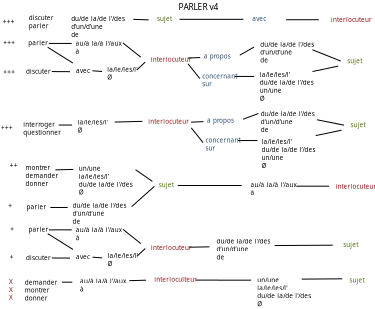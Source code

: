 <?xml version="1.0" encoding="UTF-8"?>
<dia:diagram xmlns:dia="http://www.lysator.liu.se/~alla/dia/">
  <dia:layer name="Arrière-plan" visible="true" active="true">
    <dia:object type="Standard - Text" version="1" id="O0">
      <dia:attribute name="obj_pos">
        <dia:point val="9.456,22.912"/>
      </dia:attribute>
      <dia:attribute name="obj_bb">
        <dia:rectangle val="9.456,22.272;14.431,24.644"/>
      </dia:attribute>
      <dia:attribute name="text">
        <dia:composite type="text">
          <dia:attribute name="string">
            <dia:string>#du/de la/de l'/des
d’un/d’une
de#</dia:string>
          </dia:attribute>
          <dia:attribute name="font">
            <dia:font family="sans" style="0" name="Helvetica"/>
          </dia:attribute>
          <dia:attribute name="height">
            <dia:real val="0.8"/>
          </dia:attribute>
          <dia:attribute name="pos">
            <dia:point val="9.456,22.912"/>
          </dia:attribute>
          <dia:attribute name="color">
            <dia:color val="#000000"/>
          </dia:attribute>
          <dia:attribute name="alignment">
            <dia:enum val="0"/>
          </dia:attribute>
        </dia:composite>
      </dia:attribute>
      <dia:attribute name="valign">
        <dia:enum val="3"/>
      </dia:attribute>
    </dia:object>
    <dia:object type="Standard - Text" version="1" id="O1">
      <dia:attribute name="obj_pos">
        <dia:point val="18.156,20.825"/>
      </dia:attribute>
      <dia:attribute name="obj_bb">
        <dia:rectangle val="18.156,20.185;19.531,20.958"/>
      </dia:attribute>
      <dia:attribute name="text">
        <dia:composite type="text">
          <dia:attribute name="string">
            <dia:string>#sujet#</dia:string>
          </dia:attribute>
          <dia:attribute name="font">
            <dia:font family="sans" style="0" name="Helvetica"/>
          </dia:attribute>
          <dia:attribute name="height">
            <dia:real val="0.8"/>
          </dia:attribute>
          <dia:attribute name="pos">
            <dia:point val="18.156,20.825"/>
          </dia:attribute>
          <dia:attribute name="color">
            <dia:color val="#4a6b0c"/>
          </dia:attribute>
          <dia:attribute name="alignment">
            <dia:enum val="0"/>
          </dia:attribute>
        </dia:composite>
      </dia:attribute>
      <dia:attribute name="valign">
        <dia:enum val="3"/>
      </dia:attribute>
    </dia:object>
    <dia:object type="Standard - Text" version="1" id="O2">
      <dia:attribute name="obj_pos">
        <dia:point val="27.406,20.825"/>
      </dia:attribute>
      <dia:attribute name="obj_bb">
        <dia:rectangle val="27.406,20.185;31.678,21.758"/>
      </dia:attribute>
      <dia:attribute name="text">
        <dia:composite type="text">
          <dia:attribute name="string">
            <dia:string>#au/à la/à l'/aux
à#</dia:string>
          </dia:attribute>
          <dia:attribute name="font">
            <dia:font family="sans" style="0" name="Helvetica"/>
          </dia:attribute>
          <dia:attribute name="height">
            <dia:real val="0.8"/>
          </dia:attribute>
          <dia:attribute name="pos">
            <dia:point val="27.406,20.825"/>
          </dia:attribute>
          <dia:attribute name="color">
            <dia:color val="#000000"/>
          </dia:attribute>
          <dia:attribute name="alignment">
            <dia:enum val="0"/>
          </dia:attribute>
        </dia:composite>
      </dia:attribute>
      <dia:attribute name="valign">
        <dia:enum val="3"/>
      </dia:attribute>
    </dia:object>
    <dia:object type="Standard - Text" version="1" id="O3">
      <dia:attribute name="obj_pos">
        <dia:point val="36.006,20.975"/>
      </dia:attribute>
      <dia:attribute name="obj_bb">
        <dia:rectangle val="36.006,20.335;39.581,21.108"/>
      </dia:attribute>
      <dia:attribute name="text">
        <dia:composite type="text">
          <dia:attribute name="string">
            <dia:string>#interlocuteur#</dia:string>
          </dia:attribute>
          <dia:attribute name="font">
            <dia:font family="sans" style="0" name="Helvetica"/>
          </dia:attribute>
          <dia:attribute name="height">
            <dia:real val="0.8"/>
          </dia:attribute>
          <dia:attribute name="pos">
            <dia:point val="36.006,20.975"/>
          </dia:attribute>
          <dia:attribute name="color">
            <dia:color val="#8a1212"/>
          </dia:attribute>
          <dia:attribute name="alignment">
            <dia:enum val="0"/>
          </dia:attribute>
        </dia:composite>
      </dia:attribute>
      <dia:attribute name="valign">
        <dia:enum val="3"/>
      </dia:attribute>
    </dia:object>
    <dia:object type="Standard - Text" version="1" id="O4">
      <dia:attribute name="obj_pos">
        <dia:point val="4.7,19.104"/>
      </dia:attribute>
      <dia:attribute name="obj_bb">
        <dia:rectangle val="4.7,18.464;7.545,20.836"/>
      </dia:attribute>
      <dia:attribute name="text">
        <dia:composite type="text">
          <dia:attribute name="string">
            <dia:string>#montrer
demander
donner#</dia:string>
          </dia:attribute>
          <dia:attribute name="font">
            <dia:font family="sans" style="0" name="Helvetica"/>
          </dia:attribute>
          <dia:attribute name="height">
            <dia:real val="0.8"/>
          </dia:attribute>
          <dia:attribute name="pos">
            <dia:point val="4.7,19.104"/>
          </dia:attribute>
          <dia:attribute name="color">
            <dia:color val="#000000"/>
          </dia:attribute>
          <dia:attribute name="alignment">
            <dia:enum val="0"/>
          </dia:attribute>
        </dia:composite>
      </dia:attribute>
      <dia:attribute name="valign">
        <dia:enum val="3"/>
      </dia:attribute>
    </dia:object>
    <dia:object type="Standard - Text" version="1" id="O5">
      <dia:attribute name="obj_pos">
        <dia:point val="10.074,19.172"/>
      </dia:attribute>
      <dia:attribute name="obj_bb">
        <dia:rectangle val="10.074,18.532;15.049,21.704"/>
      </dia:attribute>
      <dia:attribute name="text">
        <dia:composite type="text">
          <dia:attribute name="string">
            <dia:string>#un/une
la/le/les/l'
du/de la/de l'/des
Ø#</dia:string>
          </dia:attribute>
          <dia:attribute name="font">
            <dia:font family="sans" style="0" name="Helvetica"/>
          </dia:attribute>
          <dia:attribute name="height">
            <dia:real val="0.8"/>
          </dia:attribute>
          <dia:attribute name="pos">
            <dia:point val="10.074,19.172"/>
          </dia:attribute>
          <dia:attribute name="color">
            <dia:color val="#000000"/>
          </dia:attribute>
          <dia:attribute name="alignment">
            <dia:enum val="0"/>
          </dia:attribute>
        </dia:composite>
      </dia:attribute>
      <dia:attribute name="valign">
        <dia:enum val="3"/>
      </dia:attribute>
    </dia:object>
    <dia:object type="Standard - Line" version="0" id="O6">
      <dia:attribute name="obj_pos">
        <dia:point val="15.808,19.064"/>
      </dia:attribute>
      <dia:attribute name="obj_bb">
        <dia:rectangle val="15.739,18.994;17.578,20.308"/>
      </dia:attribute>
      <dia:attribute name="conn_endpoints">
        <dia:point val="15.808,19.064"/>
        <dia:point val="17.508,20.239"/>
      </dia:attribute>
      <dia:attribute name="numcp">
        <dia:int val="1"/>
      </dia:attribute>
    </dia:object>
    <dia:object type="Standard - Text" version="1" id="O7">
      <dia:attribute name="obj_pos">
        <dia:point val="4.464,14.728"/>
      </dia:attribute>
      <dia:attribute name="obj_bb">
        <dia:rectangle val="4.464,14.088;7.791,15.66"/>
      </dia:attribute>
      <dia:attribute name="text">
        <dia:composite type="text">
          <dia:attribute name="string">
            <dia:string>#interroger
questionner#</dia:string>
          </dia:attribute>
          <dia:attribute name="font">
            <dia:font family="sans" style="0" name="Helvetica"/>
          </dia:attribute>
          <dia:attribute name="height">
            <dia:real val="0.8"/>
          </dia:attribute>
          <dia:attribute name="pos">
            <dia:point val="4.464,14.728"/>
          </dia:attribute>
          <dia:attribute name="color">
            <dia:color val="#000000"/>
          </dia:attribute>
          <dia:attribute name="alignment">
            <dia:enum val="0"/>
          </dia:attribute>
        </dia:composite>
      </dia:attribute>
      <dia:attribute name="valign">
        <dia:enum val="3"/>
      </dia:attribute>
    </dia:object>
    <dia:object type="Standard - Text" version="1" id="O8">
      <dia:attribute name="obj_pos">
        <dia:point val="9.954,14.502"/>
      </dia:attribute>
      <dia:attribute name="obj_bb">
        <dia:rectangle val="9.954,13.862;12.709,15.434"/>
      </dia:attribute>
      <dia:attribute name="text">
        <dia:composite type="text">
          <dia:attribute name="string">
            <dia:string>#la/le/les/l'
Ø#</dia:string>
          </dia:attribute>
          <dia:attribute name="font">
            <dia:font family="sans" style="0" name="Helvetica"/>
          </dia:attribute>
          <dia:attribute name="height">
            <dia:real val="0.8"/>
          </dia:attribute>
          <dia:attribute name="pos">
            <dia:point val="9.954,14.502"/>
          </dia:attribute>
          <dia:attribute name="color">
            <dia:color val="#000000"/>
          </dia:attribute>
          <dia:attribute name="alignment">
            <dia:enum val="0"/>
          </dia:attribute>
        </dia:composite>
      </dia:attribute>
      <dia:attribute name="valign">
        <dia:enum val="3"/>
      </dia:attribute>
    </dia:object>
    <dia:object type="Standard - Text" version="1" id="O9">
      <dia:attribute name="obj_pos">
        <dia:point val="10.201,30.545"/>
      </dia:attribute>
      <dia:attribute name="obj_bb">
        <dia:rectangle val="10.201,29.905;14.474,31.478"/>
      </dia:attribute>
      <dia:attribute name="text">
        <dia:composite type="text">
          <dia:attribute name="string">
            <dia:string>#au/à la/à l'/aux
à#</dia:string>
          </dia:attribute>
          <dia:attribute name="font">
            <dia:font family="sans" style="0" name="Helvetica"/>
          </dia:attribute>
          <dia:attribute name="height">
            <dia:real val="0.8"/>
          </dia:attribute>
          <dia:attribute name="pos">
            <dia:point val="10.201,30.545"/>
          </dia:attribute>
          <dia:attribute name="color">
            <dia:color val="#000000"/>
          </dia:attribute>
          <dia:attribute name="alignment">
            <dia:enum val="0"/>
          </dia:attribute>
        </dia:composite>
      </dia:attribute>
      <dia:attribute name="valign">
        <dia:enum val="3"/>
      </dia:attribute>
    </dia:object>
    <dia:object type="Standard - Text" version="1" id="O10">
      <dia:attribute name="obj_pos">
        <dia:point val="4.626,30.665"/>
      </dia:attribute>
      <dia:attribute name="obj_bb">
        <dia:rectangle val="4.626,30.025;7.471,32.398"/>
      </dia:attribute>
      <dia:attribute name="text">
        <dia:composite type="text">
          <dia:attribute name="string">
            <dia:string>#demander
montrer
donner#</dia:string>
          </dia:attribute>
          <dia:attribute name="font">
            <dia:font family="sans" style="0" name="Helvetica"/>
          </dia:attribute>
          <dia:attribute name="height">
            <dia:real val="0.8"/>
          </dia:attribute>
          <dia:attribute name="pos">
            <dia:point val="4.626,30.665"/>
          </dia:attribute>
          <dia:attribute name="color">
            <dia:color val="#000000"/>
          </dia:attribute>
          <dia:attribute name="alignment">
            <dia:enum val="0"/>
          </dia:attribute>
        </dia:composite>
      </dia:attribute>
      <dia:attribute name="valign">
        <dia:enum val="3"/>
      </dia:attribute>
    </dia:object>
    <dia:object type="Standard - Text" version="1" id="O11">
      <dia:attribute name="obj_pos">
        <dia:point val="28.527,16.479"/>
      </dia:attribute>
      <dia:attribute name="obj_bb">
        <dia:rectangle val="28.527,15.839;33.502,19.012"/>
      </dia:attribute>
      <dia:attribute name="text">
        <dia:composite type="text">
          <dia:attribute name="string">
            <dia:string>#la/le/les/l'
du/de la/de l’/des
un/une
Ø#</dia:string>
          </dia:attribute>
          <dia:attribute name="font">
            <dia:font family="sans" style="0" name="Helvetica"/>
          </dia:attribute>
          <dia:attribute name="height">
            <dia:real val="0.8"/>
          </dia:attribute>
          <dia:attribute name="pos">
            <dia:point val="28.527,16.479"/>
          </dia:attribute>
          <dia:attribute name="color">
            <dia:color val="#000000"/>
          </dia:attribute>
          <dia:attribute name="alignment">
            <dia:enum val="0"/>
          </dia:attribute>
        </dia:composite>
      </dia:attribute>
      <dia:attribute name="valign">
        <dia:enum val="3"/>
      </dia:attribute>
    </dia:object>
    <dia:object type="Standard - Text" version="1" id="O12">
      <dia:attribute name="obj_pos">
        <dia:point val="22.866,16.317"/>
      </dia:attribute>
      <dia:attribute name="obj_bb">
        <dia:rectangle val="22.866,15.678;25.994,17.25"/>
      </dia:attribute>
      <dia:attribute name="text">
        <dia:composite type="text">
          <dia:attribute name="string">
            <dia:string>#concernant
sur#</dia:string>
          </dia:attribute>
          <dia:attribute name="font">
            <dia:font family="sans" style="0" name="Helvetica"/>
          </dia:attribute>
          <dia:attribute name="height">
            <dia:real val="0.8"/>
          </dia:attribute>
          <dia:attribute name="pos">
            <dia:point val="22.866,16.317"/>
          </dia:attribute>
          <dia:attribute name="color">
            <dia:color val="#26496f"/>
          </dia:attribute>
          <dia:attribute name="alignment">
            <dia:enum val="0"/>
          </dia:attribute>
        </dia:composite>
      </dia:attribute>
      <dia:attribute name="valign">
        <dia:enum val="3"/>
      </dia:attribute>
      <dia:attribute name="fill_color">
        <dia:color val="#ffffff"/>
      </dia:attribute>
      <dia:attribute name="show_background">
        <dia:boolean val="true"/>
      </dia:attribute>
    </dia:object>
    <dia:object type="Standard - Text" version="1" id="O13">
      <dia:attribute name="obj_pos">
        <dia:point val="23.016,14.318"/>
      </dia:attribute>
      <dia:attribute name="obj_bb">
        <dia:rectangle val="23.016,13.678;25.471,14.45"/>
      </dia:attribute>
      <dia:attribute name="text">
        <dia:composite type="text">
          <dia:attribute name="string">
            <dia:string>#à propos#</dia:string>
          </dia:attribute>
          <dia:attribute name="font">
            <dia:font family="sans" style="0" name="Helvetica"/>
          </dia:attribute>
          <dia:attribute name="height">
            <dia:real val="0.8"/>
          </dia:attribute>
          <dia:attribute name="pos">
            <dia:point val="23.016,14.318"/>
          </dia:attribute>
          <dia:attribute name="color">
            <dia:color val="#26496f"/>
          </dia:attribute>
          <dia:attribute name="alignment">
            <dia:enum val="0"/>
          </dia:attribute>
        </dia:composite>
      </dia:attribute>
      <dia:attribute name="valign">
        <dia:enum val="3"/>
      </dia:attribute>
      <dia:attribute name="fill_color">
        <dia:color val="#ffffff"/>
      </dia:attribute>
      <dia:attribute name="show_background">
        <dia:boolean val="true"/>
      </dia:attribute>
    </dia:object>
    <dia:object type="Standard - Text" version="1" id="O14">
      <dia:attribute name="obj_pos">
        <dia:point val="28.441,13.661"/>
      </dia:attribute>
      <dia:attribute name="obj_bb">
        <dia:rectangle val="28.441,13.021;33.416,15.394"/>
      </dia:attribute>
      <dia:attribute name="text">
        <dia:composite type="text">
          <dia:attribute name="string">
            <dia:string>#du/de la/de l'/des
d’un/d’une
de#</dia:string>
          </dia:attribute>
          <dia:attribute name="font">
            <dia:font family="sans" style="0" name="Helvetica"/>
          </dia:attribute>
          <dia:attribute name="height">
            <dia:real val="0.8"/>
          </dia:attribute>
          <dia:attribute name="pos">
            <dia:point val="28.441,13.661"/>
          </dia:attribute>
          <dia:attribute name="color">
            <dia:color val="#000000"/>
          </dia:attribute>
          <dia:attribute name="alignment">
            <dia:enum val="0"/>
          </dia:attribute>
        </dia:composite>
      </dia:attribute>
      <dia:attribute name="valign">
        <dia:enum val="3"/>
      </dia:attribute>
    </dia:object>
    <dia:object type="Standard - Text" version="1" id="O15">
      <dia:attribute name="obj_pos">
        <dia:point val="28.101,30.445"/>
      </dia:attribute>
      <dia:attribute name="obj_bb">
        <dia:rectangle val="28.101,29.805;33.076,32.978"/>
      </dia:attribute>
      <dia:attribute name="text">
        <dia:composite type="text">
          <dia:attribute name="string">
            <dia:string>#un/une
la/le/les/l'
du/de la/de l'/des
Ø#</dia:string>
          </dia:attribute>
          <dia:attribute name="font">
            <dia:font family="sans" style="0" name="Helvetica"/>
          </dia:attribute>
          <dia:attribute name="height">
            <dia:real val="0.8"/>
          </dia:attribute>
          <dia:attribute name="pos">
            <dia:point val="28.101,30.445"/>
          </dia:attribute>
          <dia:attribute name="color">
            <dia:color val="#000000"/>
          </dia:attribute>
          <dia:attribute name="alignment">
            <dia:enum val="0"/>
          </dia:attribute>
        </dia:composite>
      </dia:attribute>
      <dia:attribute name="valign">
        <dia:enum val="3"/>
      </dia:attribute>
    </dia:object>
    <dia:object type="Standard - Text" version="1" id="O16">
      <dia:attribute name="obj_pos">
        <dia:point val="17.087,14.426"/>
      </dia:attribute>
      <dia:attribute name="obj_bb">
        <dia:rectangle val="17.087,13.786;20.662,14.558"/>
      </dia:attribute>
      <dia:attribute name="text">
        <dia:composite type="text">
          <dia:attribute name="string">
            <dia:string>#interlocuteur#</dia:string>
          </dia:attribute>
          <dia:attribute name="font">
            <dia:font family="sans" style="0" name="Helvetica"/>
          </dia:attribute>
          <dia:attribute name="height">
            <dia:real val="0.8"/>
          </dia:attribute>
          <dia:attribute name="pos">
            <dia:point val="17.087,14.426"/>
          </dia:attribute>
          <dia:attribute name="color">
            <dia:color val="#8a1212"/>
          </dia:attribute>
          <dia:attribute name="alignment">
            <dia:enum val="0"/>
          </dia:attribute>
        </dia:composite>
      </dia:attribute>
      <dia:attribute name="valign">
        <dia:enum val="3"/>
      </dia:attribute>
    </dia:object>
    <dia:object type="Standard - Text" version="1" id="O17">
      <dia:attribute name="obj_pos">
        <dia:point val="17.702,30.385"/>
      </dia:attribute>
      <dia:attribute name="obj_bb">
        <dia:rectangle val="17.702,29.745;21.425,30.518"/>
      </dia:attribute>
      <dia:attribute name="text">
        <dia:composite type="text">
          <dia:attribute name="string">
            <dia:string>#interloculteur#</dia:string>
          </dia:attribute>
          <dia:attribute name="font">
            <dia:font family="sans" style="0" name="Helvetica"/>
          </dia:attribute>
          <dia:attribute name="height">
            <dia:real val="0.8"/>
          </dia:attribute>
          <dia:attribute name="pos">
            <dia:point val="17.702,30.385"/>
          </dia:attribute>
          <dia:attribute name="color">
            <dia:color val="#8a1212"/>
          </dia:attribute>
          <dia:attribute name="alignment">
            <dia:enum val="0"/>
          </dia:attribute>
        </dia:composite>
      </dia:attribute>
      <dia:attribute name="valign">
        <dia:enum val="3"/>
      </dia:attribute>
    </dia:object>
    <dia:object type="Standard - Line" version="0" id="O18">
      <dia:attribute name="obj_pos">
        <dia:point val="13.704,14.252"/>
      </dia:attribute>
      <dia:attribute name="obj_bb">
        <dia:rectangle val="13.652,14.128;16.556,14.303"/>
      </dia:attribute>
      <dia:attribute name="conn_endpoints">
        <dia:point val="13.704,14.252"/>
        <dia:point val="16.505,14.179"/>
      </dia:attribute>
      <dia:attribute name="numcp">
        <dia:int val="1"/>
      </dia:attribute>
    </dia:object>
    <dia:object type="Standard - Line" version="0" id="O19">
      <dia:attribute name="obj_pos">
        <dia:point val="8.054,14.552"/>
      </dia:attribute>
      <dia:attribute name="obj_bb">
        <dia:rectangle val="8.004,14.502;9.454,14.602"/>
      </dia:attribute>
      <dia:attribute name="conn_endpoints">
        <dia:point val="8.054,14.552"/>
        <dia:point val="9.404,14.552"/>
      </dia:attribute>
      <dia:attribute name="numcp">
        <dia:int val="1"/>
      </dia:attribute>
    </dia:object>
    <dia:object type="Standard - Line" version="0" id="O20">
      <dia:attribute name="obj_pos">
        <dia:point val="8.376,30.415"/>
      </dia:attribute>
      <dia:attribute name="obj_bb">
        <dia:rectangle val="8.326,30.365;9.476,30.465"/>
      </dia:attribute>
      <dia:attribute name="conn_endpoints">
        <dia:point val="8.376,30.415"/>
        <dia:point val="9.426,30.415"/>
      </dia:attribute>
      <dia:attribute name="numcp">
        <dia:int val="1"/>
      </dia:attribute>
    </dia:object>
    <dia:object type="Standard - Line" version="0" id="O21">
      <dia:attribute name="obj_pos">
        <dia:point val="15.176,30.265"/>
      </dia:attribute>
      <dia:attribute name="obj_bb">
        <dia:rectangle val="15.125,30.164;16.928,30.317"/>
      </dia:attribute>
      <dia:attribute name="conn_endpoints">
        <dia:point val="15.176,30.265"/>
        <dia:point val="16.876,30.215"/>
      </dia:attribute>
      <dia:attribute name="numcp">
        <dia:int val="1"/>
      </dia:attribute>
    </dia:object>
    <dia:object type="Standard - Line" version="0" id="O22">
      <dia:attribute name="obj_pos">
        <dia:point val="21.418,14.259"/>
      </dia:attribute>
      <dia:attribute name="obj_bb">
        <dia:rectangle val="21.366,14.158;22.72,14.312"/>
      </dia:attribute>
      <dia:attribute name="conn_endpoints">
        <dia:point val="21.418,14.259"/>
        <dia:point val="22.668,14.21"/>
      </dia:attribute>
      <dia:attribute name="numcp">
        <dia:int val="1"/>
      </dia:attribute>
    </dia:object>
    <dia:object type="Standard - Line" version="0" id="O23">
      <dia:attribute name="obj_pos">
        <dia:point val="21.434,14.836"/>
      </dia:attribute>
      <dia:attribute name="obj_bb">
        <dia:rectangle val="21.364,14.765;22.704,16.406"/>
      </dia:attribute>
      <dia:attribute name="conn_endpoints">
        <dia:point val="21.434,14.836"/>
        <dia:point val="22.634,16.336"/>
      </dia:attribute>
      <dia:attribute name="numcp">
        <dia:int val="1"/>
      </dia:attribute>
    </dia:object>
    <dia:object type="Standard - Line" version="0" id="O24">
      <dia:attribute name="obj_pos">
        <dia:point val="21.895,30.206"/>
      </dia:attribute>
      <dia:attribute name="obj_bb">
        <dia:rectangle val="21.845,30.156;27.526,30.265"/>
      </dia:attribute>
      <dia:attribute name="conn_endpoints">
        <dia:point val="21.895,30.206"/>
        <dia:point val="27.476,30.215"/>
      </dia:attribute>
      <dia:attribute name="numcp">
        <dia:int val="1"/>
      </dia:attribute>
    </dia:object>
    <dia:object type="Standard - Line" version="0" id="O25">
      <dia:attribute name="obj_pos">
        <dia:point val="26.666,13.967"/>
      </dia:attribute>
      <dia:attribute name="obj_bb">
        <dia:rectangle val="26.602,13.324;28.278,14.032"/>
      </dia:attribute>
      <dia:attribute name="conn_endpoints">
        <dia:point val="26.666,13.967"/>
        <dia:point val="28.213,13.389"/>
      </dia:attribute>
      <dia:attribute name="numcp">
        <dia:int val="1"/>
      </dia:attribute>
    </dia:object>
    <dia:object type="Standard - Line" version="0" id="O26">
      <dia:attribute name="obj_pos">
        <dia:point val="26.166,16.117"/>
      </dia:attribute>
      <dia:attribute name="obj_bb">
        <dia:rectangle val="26.116,16.067;28.166,16.168"/>
      </dia:attribute>
      <dia:attribute name="conn_endpoints">
        <dia:point val="26.166,16.117"/>
        <dia:point val="28.116,16.117"/>
      </dia:attribute>
      <dia:attribute name="numcp">
        <dia:int val="1"/>
      </dia:attribute>
    </dia:object>
    <dia:object type="Standard - Line" version="0" id="O27">
      <dia:attribute name="obj_pos">
        <dia:point val="7.206,22.875"/>
      </dia:attribute>
      <dia:attribute name="obj_bb">
        <dia:rectangle val="7.156,22.825;9.006,22.925"/>
      </dia:attribute>
      <dia:attribute name="conn_endpoints">
        <dia:point val="7.206,22.875"/>
        <dia:point val="8.956,22.875"/>
      </dia:attribute>
      <dia:attribute name="numcp">
        <dia:int val="1"/>
      </dia:attribute>
    </dia:object>
    <dia:object type="Standard - Line" version="0" id="O28">
      <dia:attribute name="obj_pos">
        <dia:point val="7.724,19.08"/>
      </dia:attribute>
      <dia:attribute name="obj_bb">
        <dia:rectangle val="7.673,18.979;9.575,19.131"/>
      </dia:attribute>
      <dia:attribute name="conn_endpoints">
        <dia:point val="7.724,19.08"/>
        <dia:point val="9.524,19.03"/>
      </dia:attribute>
      <dia:attribute name="numcp">
        <dia:int val="1"/>
      </dia:attribute>
    </dia:object>
    <dia:object type="Standard - Line" version="0" id="O29">
      <dia:attribute name="obj_pos">
        <dia:point val="15.418,22.789"/>
      </dia:attribute>
      <dia:attribute name="obj_bb">
        <dia:rectangle val="15.348,20.668;17.789,22.86"/>
      </dia:attribute>
      <dia:attribute name="conn_endpoints">
        <dia:point val="15.418,22.789"/>
        <dia:point val="17.718,20.739"/>
      </dia:attribute>
      <dia:attribute name="numcp">
        <dia:int val="1"/>
      </dia:attribute>
    </dia:object>
    <dia:object type="Standard - Line" version="0" id="O30">
      <dia:attribute name="obj_pos">
        <dia:point val="20.082,20.657"/>
      </dia:attribute>
      <dia:attribute name="obj_bb">
        <dia:rectangle val="20.032,20.607;26.582,20.707"/>
      </dia:attribute>
      <dia:attribute name="conn_endpoints">
        <dia:point val="20.082,20.657"/>
        <dia:point val="26.532,20.657"/>
      </dia:attribute>
      <dia:attribute name="numcp">
        <dia:int val="1"/>
      </dia:attribute>
    </dia:object>
    <dia:object type="Standard - Line" version="0" id="O31">
      <dia:attribute name="obj_pos">
        <dia:point val="32.056,20.725"/>
      </dia:attribute>
      <dia:attribute name="obj_bb">
        <dia:rectangle val="32.006,20.675;35.406,20.775"/>
      </dia:attribute>
      <dia:attribute name="conn_endpoints">
        <dia:point val="32.056,20.725"/>
        <dia:point val="35.356,20.725"/>
      </dia:attribute>
      <dia:attribute name="numcp">
        <dia:int val="1"/>
      </dia:attribute>
    </dia:object>
    <dia:object type="Standard - Text" version="1" id="O32">
      <dia:attribute name="obj_pos">
        <dia:point val="37.401,30.449"/>
      </dia:attribute>
      <dia:attribute name="obj_bb">
        <dia:rectangle val="37.401,29.809;38.776,30.581"/>
      </dia:attribute>
      <dia:attribute name="text">
        <dia:composite type="text">
          <dia:attribute name="string">
            <dia:string>#sujet#</dia:string>
          </dia:attribute>
          <dia:attribute name="font">
            <dia:font family="sans" style="0" name="Helvetica"/>
          </dia:attribute>
          <dia:attribute name="height">
            <dia:real val="0.8"/>
          </dia:attribute>
          <dia:attribute name="pos">
            <dia:point val="37.401,30.449"/>
          </dia:attribute>
          <dia:attribute name="color">
            <dia:color val="#4a6b0c"/>
          </dia:attribute>
          <dia:attribute name="alignment">
            <dia:enum val="0"/>
          </dia:attribute>
        </dia:composite>
      </dia:attribute>
      <dia:attribute name="valign">
        <dia:enum val="3"/>
      </dia:attribute>
    </dia:object>
    <dia:object type="Standard - Line" version="0" id="O33">
      <dia:attribute name="obj_pos">
        <dia:point val="34.116,14.018"/>
      </dia:attribute>
      <dia:attribute name="obj_bb">
        <dia:rectangle val="34.057,13.959;36.915,14.626"/>
      </dia:attribute>
      <dia:attribute name="conn_endpoints">
        <dia:point val="34.116,14.018"/>
        <dia:point val="36.856,14.567"/>
      </dia:attribute>
      <dia:attribute name="numcp">
        <dia:int val="1"/>
      </dia:attribute>
    </dia:object>
    <dia:object type="Standard - Line" version="0" id="O34">
      <dia:attribute name="obj_pos">
        <dia:point val="33.998,15.618"/>
      </dia:attribute>
      <dia:attribute name="obj_bb">
        <dia:rectangle val="33.938,15.012;36.663,15.677"/>
      </dia:attribute>
      <dia:attribute name="conn_endpoints">
        <dia:point val="33.998,15.618"/>
        <dia:point val="36.604,15.072"/>
      </dia:attribute>
      <dia:attribute name="numcp">
        <dia:int val="1"/>
      </dia:attribute>
    </dia:object>
    <dia:object type="Standard - Line" version="0" id="O35">
      <dia:attribute name="obj_pos">
        <dia:point val="32.586,30.106"/>
      </dia:attribute>
      <dia:attribute name="obj_bb">
        <dia:rectangle val="32.535,30.027;36.733,30.157"/>
      </dia:attribute>
      <dia:attribute name="conn_endpoints">
        <dia:point val="32.586,30.106"/>
        <dia:point val="36.682,30.078"/>
      </dia:attribute>
      <dia:attribute name="numcp">
        <dia:int val="1"/>
      </dia:attribute>
    </dia:object>
    <dia:object type="Standard - Text" version="1" id="O36">
      <dia:attribute name="obj_pos">
        <dia:point val="9.758,6.558"/>
      </dia:attribute>
      <dia:attribute name="obj_bb">
        <dia:rectangle val="9.758,5.918;14.03,7.49"/>
      </dia:attribute>
      <dia:attribute name="text">
        <dia:composite type="text">
          <dia:attribute name="string">
            <dia:string>#au/à la/à l'/aux
à#</dia:string>
          </dia:attribute>
          <dia:attribute name="font">
            <dia:font family="sans" style="0" name="Helvetica"/>
          </dia:attribute>
          <dia:attribute name="height">
            <dia:real val="0.8"/>
          </dia:attribute>
          <dia:attribute name="pos">
            <dia:point val="9.758,6.558"/>
          </dia:attribute>
          <dia:attribute name="color">
            <dia:color val="#000000"/>
          </dia:attribute>
          <dia:attribute name="alignment">
            <dia:enum val="0"/>
          </dia:attribute>
        </dia:composite>
      </dia:attribute>
      <dia:attribute name="valign">
        <dia:enum val="3"/>
      </dia:attribute>
    </dia:object>
    <dia:object type="Standard - Line" version="0" id="O37">
      <dia:attribute name="obj_pos">
        <dia:point val="7.055,6.318"/>
      </dia:attribute>
      <dia:attribute name="obj_bb">
        <dia:rectangle val="7.005,6.264;9.415,6.368"/>
      </dia:attribute>
      <dia:attribute name="conn_endpoints">
        <dia:point val="7.055,6.318"/>
        <dia:point val="9.365,6.314"/>
      </dia:attribute>
      <dia:attribute name="numcp">
        <dia:int val="1"/>
      </dia:attribute>
    </dia:object>
    <dia:object type="Standard - Text" version="1" id="O38">
      <dia:attribute name="obj_pos">
        <dia:point val="4.985,6.51"/>
      </dia:attribute>
      <dia:attribute name="obj_bb">
        <dia:rectangle val="4.985,5.87;6.62,6.642"/>
      </dia:attribute>
      <dia:attribute name="text">
        <dia:composite type="text">
          <dia:attribute name="string">
            <dia:string>#parler#</dia:string>
          </dia:attribute>
          <dia:attribute name="font">
            <dia:font family="sans" style="0" name="Helvetica"/>
          </dia:attribute>
          <dia:attribute name="height">
            <dia:real val="0.8"/>
          </dia:attribute>
          <dia:attribute name="pos">
            <dia:point val="4.985,6.51"/>
          </dia:attribute>
          <dia:attribute name="color">
            <dia:color val="#000000"/>
          </dia:attribute>
          <dia:attribute name="alignment">
            <dia:enum val="0"/>
          </dia:attribute>
        </dia:composite>
      </dia:attribute>
      <dia:attribute name="valign">
        <dia:enum val="3"/>
      </dia:attribute>
    </dia:object>
    <dia:object type="Standard - Text" version="1" id="O39">
      <dia:attribute name="obj_pos">
        <dia:point val="4.749,9.379"/>
      </dia:attribute>
      <dia:attribute name="obj_bb">
        <dia:rectangle val="4.749,8.739;6.971,9.511"/>
      </dia:attribute>
      <dia:attribute name="text">
        <dia:composite type="text">
          <dia:attribute name="string">
            <dia:string>#discuter#</dia:string>
          </dia:attribute>
          <dia:attribute name="font">
            <dia:font family="sans" style="0" name="Helvetica"/>
          </dia:attribute>
          <dia:attribute name="height">
            <dia:real val="0.8"/>
          </dia:attribute>
          <dia:attribute name="pos">
            <dia:point val="4.749,9.379"/>
          </dia:attribute>
          <dia:attribute name="color">
            <dia:color val="#000000"/>
          </dia:attribute>
          <dia:attribute name="alignment">
            <dia:enum val="0"/>
          </dia:attribute>
        </dia:composite>
      </dia:attribute>
      <dia:attribute name="valign">
        <dia:enum val="3"/>
      </dia:attribute>
    </dia:object>
    <dia:object type="Standard - Text" version="1" id="O40">
      <dia:attribute name="obj_pos">
        <dia:point val="9.791,9.295"/>
      </dia:attribute>
      <dia:attribute name="obj_bb">
        <dia:rectangle val="9.791,8.655;11.079,9.427"/>
      </dia:attribute>
      <dia:attribute name="text">
        <dia:composite type="text">
          <dia:attribute name="string">
            <dia:string>#avec#</dia:string>
          </dia:attribute>
          <dia:attribute name="font">
            <dia:font family="sans" style="0" name="Helvetica"/>
          </dia:attribute>
          <dia:attribute name="height">
            <dia:real val="0.8"/>
          </dia:attribute>
          <dia:attribute name="pos">
            <dia:point val="9.791,9.295"/>
          </dia:attribute>
          <dia:attribute name="color">
            <dia:color val="#000000"/>
          </dia:attribute>
          <dia:attribute name="alignment">
            <dia:enum val="0"/>
          </dia:attribute>
        </dia:composite>
      </dia:attribute>
      <dia:attribute name="valign">
        <dia:enum val="3"/>
      </dia:attribute>
    </dia:object>
    <dia:object type="Standard - Line" version="0" id="O41">
      <dia:attribute name="obj_pos">
        <dia:point val="7.357,9.155"/>
      </dia:attribute>
      <dia:attribute name="obj_bb">
        <dia:rectangle val="7.307,9.105;9.239,9.216"/>
      </dia:attribute>
      <dia:attribute name="conn_endpoints">
        <dia:point val="7.357,9.155"/>
        <dia:point val="9.189,9.166"/>
      </dia:attribute>
      <dia:attribute name="numcp">
        <dia:int val="1"/>
      </dia:attribute>
    </dia:object>
    <dia:object type="Standard - Text" version="1" id="O42">
      <dia:attribute name="obj_pos">
        <dia:point val="20.142,2.936"/>
      </dia:attribute>
      <dia:attribute name="obj_bb">
        <dia:rectangle val="20.142,2.063;24.24,3.163"/>
      </dia:attribute>
      <dia:attribute name="text">
        <dia:composite type="text">
          <dia:attribute name="string">
            <dia:string>#PARLER v4#</dia:string>
          </dia:attribute>
          <dia:attribute name="font">
            <dia:font family="sans" style="0" name="Helvetica"/>
          </dia:attribute>
          <dia:attribute name="height">
            <dia:real val="1.058"/>
          </dia:attribute>
          <dia:attribute name="pos">
            <dia:point val="20.142,2.936"/>
          </dia:attribute>
          <dia:attribute name="color">
            <dia:color val="#000000"/>
          </dia:attribute>
          <dia:attribute name="alignment">
            <dia:enum val="0"/>
          </dia:attribute>
        </dia:composite>
      </dia:attribute>
      <dia:attribute name="valign">
        <dia:enum val="3"/>
      </dia:attribute>
    </dia:object>
    <dia:object type="Standard - Text" version="1" id="O43">
      <dia:attribute name="obj_pos">
        <dia:point val="37.508,14.78"/>
      </dia:attribute>
      <dia:attribute name="obj_bb">
        <dia:rectangle val="37.508,14.14;38.883,14.912"/>
      </dia:attribute>
      <dia:attribute name="text">
        <dia:composite type="text">
          <dia:attribute name="string">
            <dia:string>#sujet#</dia:string>
          </dia:attribute>
          <dia:attribute name="font">
            <dia:font family="sans" style="0" name="Helvetica"/>
          </dia:attribute>
          <dia:attribute name="height">
            <dia:real val="0.8"/>
          </dia:attribute>
          <dia:attribute name="pos">
            <dia:point val="37.508,14.78"/>
          </dia:attribute>
          <dia:attribute name="color">
            <dia:color val="#4a6b0c"/>
          </dia:attribute>
          <dia:attribute name="alignment">
            <dia:enum val="0"/>
          </dia:attribute>
        </dia:composite>
      </dia:attribute>
      <dia:attribute name="valign">
        <dia:enum val="3"/>
      </dia:attribute>
    </dia:object>
    <dia:object type="Standard - Text" version="1" id="O44">
      <dia:attribute name="obj_pos">
        <dia:point val="4.796,23.05"/>
      </dia:attribute>
      <dia:attribute name="obj_bb">
        <dia:rectangle val="4.796,22.41;6.431,23.183"/>
      </dia:attribute>
      <dia:attribute name="text">
        <dia:composite type="text">
          <dia:attribute name="string">
            <dia:string>#parler#</dia:string>
          </dia:attribute>
          <dia:attribute name="font">
            <dia:font family="sans" style="0" name="Helvetica"/>
          </dia:attribute>
          <dia:attribute name="height">
            <dia:real val="0.8"/>
          </dia:attribute>
          <dia:attribute name="pos">
            <dia:point val="4.796,23.05"/>
          </dia:attribute>
          <dia:attribute name="color">
            <dia:color val="#000000"/>
          </dia:attribute>
          <dia:attribute name="alignment">
            <dia:enum val="0"/>
          </dia:attribute>
        </dia:composite>
      </dia:attribute>
      <dia:attribute name="valign">
        <dia:enum val="3"/>
      </dia:attribute>
    </dia:object>
    <dia:object type="Standard - Text" version="1" id="O45">
      <dia:attribute name="obj_pos">
        <dia:point val="5.035,3.981"/>
      </dia:attribute>
      <dia:attribute name="obj_bb">
        <dia:rectangle val="5.035,3.341;7.257,4.913"/>
      </dia:attribute>
      <dia:attribute name="text">
        <dia:composite type="text">
          <dia:attribute name="string">
            <dia:string>#discuter
parler#</dia:string>
          </dia:attribute>
          <dia:attribute name="font">
            <dia:font family="sans" style="0" name="Helvetica"/>
          </dia:attribute>
          <dia:attribute name="height">
            <dia:real val="0.8"/>
          </dia:attribute>
          <dia:attribute name="pos">
            <dia:point val="5.035,3.981"/>
          </dia:attribute>
          <dia:attribute name="color">
            <dia:color val="#000000"/>
          </dia:attribute>
          <dia:attribute name="alignment">
            <dia:enum val="0"/>
          </dia:attribute>
        </dia:composite>
      </dia:attribute>
      <dia:attribute name="valign">
        <dia:enum val="3"/>
      </dia:attribute>
    </dia:object>
    <dia:object type="Standard - Text" version="1" id="O46">
      <dia:attribute name="obj_pos">
        <dia:point val="9.307,4.055"/>
      </dia:attribute>
      <dia:attribute name="obj_bb">
        <dia:rectangle val="9.307,3.395;14.302,5.826"/>
      </dia:attribute>
      <dia:attribute name="text">
        <dia:composite type="text">
          <dia:attribute name="string">
            <dia:string>#du/de la/de l'/des
d’un/d’une
de#</dia:string>
          </dia:attribute>
          <dia:attribute name="font">
            <dia:font family="sans" style="0" name="Helvetica"/>
          </dia:attribute>
          <dia:attribute name="height">
            <dia:real val="0.8"/>
          </dia:attribute>
          <dia:attribute name="pos">
            <dia:point val="9.307,4.055"/>
          </dia:attribute>
          <dia:attribute name="color">
            <dia:color val="#000000"/>
          </dia:attribute>
          <dia:attribute name="alignment">
            <dia:enum val="0"/>
          </dia:attribute>
        </dia:composite>
      </dia:attribute>
      <dia:attribute name="valign">
        <dia:enum val="3"/>
      </dia:attribute>
    </dia:object>
    <dia:object type="Standard - Text" version="1" id="O47">
      <dia:attribute name="obj_pos">
        <dia:point val="17.969,4.055"/>
      </dia:attribute>
      <dia:attribute name="obj_bb">
        <dia:rectangle val="17.969,3.415;19.344,4.187"/>
      </dia:attribute>
      <dia:attribute name="text">
        <dia:composite type="text">
          <dia:attribute name="string">
            <dia:string>#sujet#</dia:string>
          </dia:attribute>
          <dia:attribute name="font">
            <dia:font family="sans" style="0" name="Helvetica"/>
          </dia:attribute>
          <dia:attribute name="height">
            <dia:real val="0.8"/>
          </dia:attribute>
          <dia:attribute name="pos">
            <dia:point val="17.969,4.055"/>
          </dia:attribute>
          <dia:attribute name="color">
            <dia:color val="#4a6b0c"/>
          </dia:attribute>
          <dia:attribute name="alignment">
            <dia:enum val="0"/>
          </dia:attribute>
        </dia:composite>
      </dia:attribute>
      <dia:attribute name="valign">
        <dia:enum val="3"/>
      </dia:attribute>
    </dia:object>
    <dia:object type="Standard - Text" version="1" id="O48">
      <dia:attribute name="obj_pos">
        <dia:point val="27.597,4.055"/>
      </dia:attribute>
      <dia:attribute name="obj_bb">
        <dia:rectangle val="27.597,3.415;28.884,4.187"/>
      </dia:attribute>
      <dia:attribute name="text">
        <dia:composite type="text">
          <dia:attribute name="string">
            <dia:string>#avec#</dia:string>
          </dia:attribute>
          <dia:attribute name="font">
            <dia:font family="sans" style="0" name="Helvetica"/>
          </dia:attribute>
          <dia:attribute name="height">
            <dia:real val="0.8"/>
          </dia:attribute>
          <dia:attribute name="pos">
            <dia:point val="27.597,4.055"/>
          </dia:attribute>
          <dia:attribute name="color">
            <dia:color val="#26496f"/>
          </dia:attribute>
          <dia:attribute name="alignment">
            <dia:enum val="0"/>
          </dia:attribute>
        </dia:composite>
      </dia:attribute>
      <dia:attribute name="valign">
        <dia:enum val="3"/>
      </dia:attribute>
      <dia:attribute name="fill_color">
        <dia:color val="#ffffff"/>
      </dia:attribute>
      <dia:attribute name="show_background">
        <dia:boolean val="true"/>
      </dia:attribute>
    </dia:object>
    <dia:object type="Standard - Text" version="1" id="O49">
      <dia:attribute name="obj_pos">
        <dia:point val="35.543,4.139"/>
      </dia:attribute>
      <dia:attribute name="obj_bb">
        <dia:rectangle val="35.543,3.499;39.118,4.271"/>
      </dia:attribute>
      <dia:attribute name="text">
        <dia:composite type="text">
          <dia:attribute name="string">
            <dia:string>#interlocuteur#</dia:string>
          </dia:attribute>
          <dia:attribute name="font">
            <dia:font family="sans" style="0" name="Helvetica"/>
          </dia:attribute>
          <dia:attribute name="height">
            <dia:real val="0.8"/>
          </dia:attribute>
          <dia:attribute name="pos">
            <dia:point val="35.543,4.139"/>
          </dia:attribute>
          <dia:attribute name="color">
            <dia:color val="#8a1212"/>
          </dia:attribute>
          <dia:attribute name="alignment">
            <dia:enum val="0"/>
          </dia:attribute>
        </dia:composite>
      </dia:attribute>
      <dia:attribute name="valign">
        <dia:enum val="3"/>
      </dia:attribute>
    </dia:object>
    <dia:object type="Standard - Line" version="0" id="O50">
      <dia:attribute name="obj_pos">
        <dia:point val="20.247,3.88"/>
      </dia:attribute>
      <dia:attribute name="obj_bb">
        <dia:rectangle val="20.197,3.83;26.747,3.93"/>
      </dia:attribute>
      <dia:attribute name="conn_endpoints">
        <dia:point val="20.247,3.88"/>
        <dia:point val="26.697,3.88"/>
      </dia:attribute>
      <dia:attribute name="numcp">
        <dia:int val="1"/>
      </dia:attribute>
    </dia:object>
    <dia:object type="Standard - Line" version="0" id="O51">
      <dia:attribute name="obj_pos">
        <dia:point val="31.01,3.922"/>
      </dia:attribute>
      <dia:attribute name="obj_bb">
        <dia:rectangle val="30.96,3.872;34.36,3.972"/>
      </dia:attribute>
      <dia:attribute name="conn_endpoints">
        <dia:point val="31.01,3.922"/>
        <dia:point val="34.31,3.922"/>
      </dia:attribute>
      <dia:attribute name="numcp">
        <dia:int val="1"/>
      </dia:attribute>
    </dia:object>
    <dia:object type="Standard - Line" version="0" id="O52">
      <dia:attribute name="obj_pos">
        <dia:point val="15.582,3.881"/>
      </dia:attribute>
      <dia:attribute name="obj_bb">
        <dia:rectangle val="15.53,3.83;17.187,3.989"/>
      </dia:attribute>
      <dia:attribute name="conn_endpoints">
        <dia:point val="15.582,3.881"/>
        <dia:point val="17.135,3.937"/>
      </dia:attribute>
      <dia:attribute name="numcp">
        <dia:int val="1"/>
      </dia:attribute>
    </dia:object>
    <dia:object type="Standard - Line" version="0" id="O53">
      <dia:attribute name="obj_pos">
        <dia:point val="14.528,6.264"/>
      </dia:attribute>
      <dia:attribute name="obj_bb">
        <dia:rectangle val="14.458,6.194;16.402,7.767"/>
      </dia:attribute>
      <dia:attribute name="conn_endpoints">
        <dia:point val="14.528,6.264"/>
        <dia:point val="16.332,7.697"/>
      </dia:attribute>
      <dia:attribute name="numcp">
        <dia:int val="1"/>
      </dia:attribute>
    </dia:object>
    <dia:object type="Standard - Line" version="0" id="O54">
      <dia:attribute name="obj_pos">
        <dia:point val="11.461,9.073"/>
      </dia:attribute>
      <dia:attribute name="obj_bb">
        <dia:rectangle val="11.408,9.019;12.489,9.201"/>
      </dia:attribute>
      <dia:attribute name="conn_endpoints">
        <dia:point val="11.461,9.073"/>
        <dia:point val="12.435,9.147"/>
      </dia:attribute>
      <dia:attribute name="numcp">
        <dia:int val="1"/>
      </dia:attribute>
    </dia:object>
    <dia:object type="Standard - Text" version="1" id="O55">
      <dia:attribute name="obj_pos">
        <dia:point val="23.971,26.515"/>
      </dia:attribute>
      <dia:attribute name="obj_bb">
        <dia:rectangle val="23.971,25.856;28.966,28.286"/>
      </dia:attribute>
      <dia:attribute name="text">
        <dia:composite type="text">
          <dia:attribute name="string">
            <dia:string>#du/de la/de l'/des
d’un/d’une
de#</dia:string>
          </dia:attribute>
          <dia:attribute name="font">
            <dia:font family="sans" style="0" name="Helvetica"/>
          </dia:attribute>
          <dia:attribute name="height">
            <dia:real val="0.8"/>
          </dia:attribute>
          <dia:attribute name="pos">
            <dia:point val="23.971,26.515"/>
          </dia:attribute>
          <dia:attribute name="color">
            <dia:color val="#000000"/>
          </dia:attribute>
          <dia:attribute name="alignment">
            <dia:enum val="0"/>
          </dia:attribute>
        </dia:composite>
      </dia:attribute>
      <dia:attribute name="valign">
        <dia:enum val="3"/>
      </dia:attribute>
    </dia:object>
    <dia:object type="Standard - Text" version="1" id="O56">
      <dia:attribute name="obj_pos">
        <dia:point val="17.379,27.157"/>
      </dia:attribute>
      <dia:attribute name="obj_bb">
        <dia:rectangle val="17.379,26.517;20.954,27.29"/>
      </dia:attribute>
      <dia:attribute name="text">
        <dia:composite type="text">
          <dia:attribute name="string">
            <dia:string>#interlocuteur#</dia:string>
          </dia:attribute>
          <dia:attribute name="font">
            <dia:font family="sans" style="0" name="Helvetica"/>
          </dia:attribute>
          <dia:attribute name="height">
            <dia:real val="0.8"/>
          </dia:attribute>
          <dia:attribute name="pos">
            <dia:point val="17.379,27.157"/>
          </dia:attribute>
          <dia:attribute name="color">
            <dia:color val="#8a1212"/>
          </dia:attribute>
          <dia:attribute name="alignment">
            <dia:enum val="0"/>
          </dia:attribute>
        </dia:composite>
      </dia:attribute>
      <dia:attribute name="valign">
        <dia:enum val="3"/>
      </dia:attribute>
    </dia:object>
    <dia:object type="Standard - Line" version="0" id="O57">
      <dia:attribute name="obj_pos">
        <dia:point val="21.245,26.885"/>
      </dia:attribute>
      <dia:attribute name="obj_bb">
        <dia:rectangle val="21.194,26.8;23.322,26.936"/>
      </dia:attribute>
      <dia:attribute name="conn_endpoints">
        <dia:point val="21.245,26.885"/>
        <dia:point val="23.271,26.85"/>
      </dia:attribute>
      <dia:attribute name="numcp">
        <dia:int val="1"/>
      </dia:attribute>
    </dia:object>
    <dia:object type="Standard - Line" version="0" id="O58">
      <dia:attribute name="obj_pos">
        <dia:point val="29.854,26.717"/>
      </dia:attribute>
      <dia:attribute name="obj_bb">
        <dia:rectangle val="29.804,26.632;35.767,26.767"/>
      </dia:attribute>
      <dia:attribute name="conn_endpoints">
        <dia:point val="29.854,26.717"/>
        <dia:point val="35.717,26.682"/>
      </dia:attribute>
      <dia:attribute name="numcp">
        <dia:int val="1"/>
      </dia:attribute>
    </dia:object>
    <dia:object type="Standard - Text" version="1" id="O59">
      <dia:attribute name="obj_pos">
        <dia:point val="36.788,26.859"/>
      </dia:attribute>
      <dia:attribute name="obj_bb">
        <dia:rectangle val="36.788,26.219;38.163,26.991"/>
      </dia:attribute>
      <dia:attribute name="text">
        <dia:composite type="text">
          <dia:attribute name="string">
            <dia:string>#sujet#</dia:string>
          </dia:attribute>
          <dia:attribute name="font">
            <dia:font family="sans" style="0" name="Helvetica"/>
          </dia:attribute>
          <dia:attribute name="height">
            <dia:real val="0.8"/>
          </dia:attribute>
          <dia:attribute name="pos">
            <dia:point val="36.788,26.859"/>
          </dia:attribute>
          <dia:attribute name="color">
            <dia:color val="#4a6b0c"/>
          </dia:attribute>
          <dia:attribute name="alignment">
            <dia:enum val="0"/>
          </dia:attribute>
        </dia:composite>
      </dia:attribute>
      <dia:attribute name="valign">
        <dia:enum val="3"/>
      </dia:attribute>
    </dia:object>
    <dia:object type="Standard - Text" version="1" id="O60">
      <dia:attribute name="obj_pos">
        <dia:point val="22.536,9.847"/>
      </dia:attribute>
      <dia:attribute name="obj_bb">
        <dia:rectangle val="22.536,9.207;25.664,10.78"/>
      </dia:attribute>
      <dia:attribute name="text">
        <dia:composite type="text">
          <dia:attribute name="string">
            <dia:string>#concernant
sur#</dia:string>
          </dia:attribute>
          <dia:attribute name="font">
            <dia:font family="sans" style="0" name="Helvetica"/>
          </dia:attribute>
          <dia:attribute name="height">
            <dia:real val="0.8"/>
          </dia:attribute>
          <dia:attribute name="pos">
            <dia:point val="22.536,9.847"/>
          </dia:attribute>
          <dia:attribute name="color">
            <dia:color val="#26496f"/>
          </dia:attribute>
          <dia:attribute name="alignment">
            <dia:enum val="0"/>
          </dia:attribute>
        </dia:composite>
      </dia:attribute>
      <dia:attribute name="valign">
        <dia:enum val="3"/>
      </dia:attribute>
      <dia:attribute name="fill_color">
        <dia:color val="#ffffff"/>
      </dia:attribute>
      <dia:attribute name="show_background">
        <dia:boolean val="true"/>
      </dia:attribute>
    </dia:object>
    <dia:object type="Standard - Text" version="1" id="O61">
      <dia:attribute name="obj_pos">
        <dia:point val="22.686,7.847"/>
      </dia:attribute>
      <dia:attribute name="obj_bb">
        <dia:rectangle val="22.686,7.207;25.141,7.98"/>
      </dia:attribute>
      <dia:attribute name="text">
        <dia:composite type="text">
          <dia:attribute name="string">
            <dia:string>#à propos#</dia:string>
          </dia:attribute>
          <dia:attribute name="font">
            <dia:font family="sans" style="0" name="Helvetica"/>
          </dia:attribute>
          <dia:attribute name="height">
            <dia:real val="0.8"/>
          </dia:attribute>
          <dia:attribute name="pos">
            <dia:point val="22.686,7.847"/>
          </dia:attribute>
          <dia:attribute name="color">
            <dia:color val="#26496f"/>
          </dia:attribute>
          <dia:attribute name="alignment">
            <dia:enum val="0"/>
          </dia:attribute>
        </dia:composite>
      </dia:attribute>
      <dia:attribute name="valign">
        <dia:enum val="3"/>
      </dia:attribute>
      <dia:attribute name="fill_color">
        <dia:color val="#ffffff"/>
      </dia:attribute>
      <dia:attribute name="show_background">
        <dia:boolean val="true"/>
      </dia:attribute>
    </dia:object>
    <dia:object type="Standard - Text" version="1" id="O62">
      <dia:attribute name="obj_pos">
        <dia:point val="17.357,8.156"/>
      </dia:attribute>
      <dia:attribute name="obj_bb">
        <dia:rectangle val="17.357,7.516;20.932,8.288"/>
      </dia:attribute>
      <dia:attribute name="text">
        <dia:composite type="text">
          <dia:attribute name="string">
            <dia:string>#interlocuteur#</dia:string>
          </dia:attribute>
          <dia:attribute name="font">
            <dia:font family="sans" style="0" name="Helvetica"/>
          </dia:attribute>
          <dia:attribute name="height">
            <dia:real val="0.8"/>
          </dia:attribute>
          <dia:attribute name="pos">
            <dia:point val="17.357,8.156"/>
          </dia:attribute>
          <dia:attribute name="color">
            <dia:color val="#8a1212"/>
          </dia:attribute>
          <dia:attribute name="alignment">
            <dia:enum val="0"/>
          </dia:attribute>
        </dia:composite>
      </dia:attribute>
      <dia:attribute name="valign">
        <dia:enum val="3"/>
      </dia:attribute>
    </dia:object>
    <dia:object type="Standard - Line" version="0" id="O63">
      <dia:attribute name="obj_pos">
        <dia:point val="21.089,7.789"/>
      </dia:attribute>
      <dia:attribute name="obj_bb">
        <dia:rectangle val="21.037,7.687;22.391,7.841"/>
      </dia:attribute>
      <dia:attribute name="conn_endpoints">
        <dia:point val="21.089,7.789"/>
        <dia:point val="22.339,7.739"/>
      </dia:attribute>
      <dia:attribute name="numcp">
        <dia:int val="1"/>
      </dia:attribute>
    </dia:object>
    <dia:object type="Standard - Line" version="0" id="O64">
      <dia:attribute name="obj_pos">
        <dia:point val="21.105,8.365"/>
      </dia:attribute>
      <dia:attribute name="obj_bb">
        <dia:rectangle val="21.034,8.295;22.375,9.936"/>
      </dia:attribute>
      <dia:attribute name="conn_endpoints">
        <dia:point val="21.105,8.365"/>
        <dia:point val="22.305,9.865"/>
      </dia:attribute>
      <dia:attribute name="numcp">
        <dia:int val="1"/>
      </dia:attribute>
    </dia:object>
    <dia:object type="Standard - Line" version="0" id="O65">
      <dia:attribute name="obj_pos">
        <dia:point val="26.336,7.497"/>
      </dia:attribute>
      <dia:attribute name="obj_bb">
        <dia:rectangle val="26.268,6.614;27.845,7.565"/>
      </dia:attribute>
      <dia:attribute name="conn_endpoints">
        <dia:point val="26.336,7.497"/>
        <dia:point val="27.777,6.682"/>
      </dia:attribute>
      <dia:attribute name="numcp">
        <dia:int val="1"/>
      </dia:attribute>
    </dia:object>
    <dia:object type="Standard - Line" version="0" id="O66">
      <dia:attribute name="obj_pos">
        <dia:point val="25.836,9.647"/>
      </dia:attribute>
      <dia:attribute name="obj_bb">
        <dia:rectangle val="25.786,9.597;27.836,9.697"/>
      </dia:attribute>
      <dia:attribute name="conn_endpoints">
        <dia:point val="25.836,9.647"/>
        <dia:point val="27.786,9.647"/>
      </dia:attribute>
      <dia:attribute name="numcp">
        <dia:int val="1"/>
      </dia:attribute>
    </dia:object>
    <dia:object type="Standard - Line" version="0" id="O67">
      <dia:attribute name="obj_pos">
        <dia:point val="33.666,6.955"/>
      </dia:attribute>
      <dia:attribute name="obj_bb">
        <dia:rectangle val="33.601,6.89;36.592,8.162"/>
      </dia:attribute>
      <dia:attribute name="conn_endpoints">
        <dia:point val="33.666,6.955"/>
        <dia:point val="36.527,8.097"/>
      </dia:attribute>
      <dia:attribute name="numcp">
        <dia:int val="1"/>
      </dia:attribute>
    </dia:object>
    <dia:object type="Standard - Line" version="0" id="O68">
      <dia:attribute name="obj_pos">
        <dia:point val="33.668,9.148"/>
      </dia:attribute>
      <dia:attribute name="obj_bb">
        <dia:rectangle val="33.609,8.542;36.334,9.207"/>
      </dia:attribute>
      <dia:attribute name="conn_endpoints">
        <dia:point val="33.668,9.148"/>
        <dia:point val="36.275,8.601"/>
      </dia:attribute>
      <dia:attribute name="numcp">
        <dia:int val="1"/>
      </dia:attribute>
    </dia:object>
    <dia:object type="Standard - Text" version="1" id="O69">
      <dia:attribute name="obj_pos">
        <dia:point val="37.179,8.31"/>
      </dia:attribute>
      <dia:attribute name="obj_bb">
        <dia:rectangle val="37.179,7.67;38.554,8.442"/>
      </dia:attribute>
      <dia:attribute name="text">
        <dia:composite type="text">
          <dia:attribute name="string">
            <dia:string>#sujet#</dia:string>
          </dia:attribute>
          <dia:attribute name="font">
            <dia:font family="sans" style="0" name="Helvetica"/>
          </dia:attribute>
          <dia:attribute name="height">
            <dia:real val="0.8"/>
          </dia:attribute>
          <dia:attribute name="pos">
            <dia:point val="37.179,8.31"/>
          </dia:attribute>
          <dia:attribute name="color">
            <dia:color val="#4a6b0c"/>
          </dia:attribute>
          <dia:attribute name="alignment">
            <dia:enum val="0"/>
          </dia:attribute>
        </dia:composite>
      </dia:attribute>
      <dia:attribute name="valign">
        <dia:enum val="3"/>
      </dia:attribute>
    </dia:object>
    <dia:object type="Standard - Text" version="1" id="O70">
      <dia:attribute name="obj_pos">
        <dia:point val="12.96,9.162"/>
      </dia:attribute>
      <dia:attribute name="obj_bb">
        <dia:rectangle val="12.96,8.522;15.715,10.095"/>
      </dia:attribute>
      <dia:attribute name="text">
        <dia:composite type="text">
          <dia:attribute name="string">
            <dia:string>#la/le/les/l'
Ø#</dia:string>
          </dia:attribute>
          <dia:attribute name="font">
            <dia:font family="sans" style="0" name="Helvetica"/>
          </dia:attribute>
          <dia:attribute name="height">
            <dia:real val="0.8"/>
          </dia:attribute>
          <dia:attribute name="pos">
            <dia:point val="12.96,9.162"/>
          </dia:attribute>
          <dia:attribute name="color">
            <dia:color val="#000000"/>
          </dia:attribute>
          <dia:attribute name="alignment">
            <dia:enum val="0"/>
          </dia:attribute>
        </dia:composite>
      </dia:attribute>
      <dia:attribute name="valign">
        <dia:enum val="3"/>
      </dia:attribute>
    </dia:object>
    <dia:object type="Standard - Line" version="0" id="O71">
      <dia:attribute name="obj_pos">
        <dia:point val="15.935,8.997"/>
      </dia:attribute>
      <dia:attribute name="obj_bb">
        <dia:rectangle val="15.865,8.126;16.856,9.068"/>
      </dia:attribute>
      <dia:attribute name="conn_endpoints">
        <dia:point val="15.935,8.997"/>
        <dia:point val="16.785,8.197"/>
      </dia:attribute>
      <dia:attribute name="numcp">
        <dia:int val="1"/>
      </dia:attribute>
    </dia:object>
    <dia:object type="Standard - Line" version="0" id="O72">
      <dia:attribute name="obj_pos">
        <dia:point val="6.935,6.697"/>
      </dia:attribute>
      <dia:attribute name="obj_bb">
        <dia:rectangle val="6.866,6.628;9.554,8.366"/>
      </dia:attribute>
      <dia:attribute name="conn_endpoints">
        <dia:point val="6.935,6.697"/>
        <dia:point val="9.485,8.297"/>
      </dia:attribute>
      <dia:attribute name="numcp">
        <dia:int val="1"/>
      </dia:attribute>
    </dia:object>
    <dia:object type="Standard - Text" version="1" id="O73">
      <dia:attribute name="obj_pos">
        <dia:point val="9.765,25.376"/>
      </dia:attribute>
      <dia:attribute name="obj_bb">
        <dia:rectangle val="9.765,24.736;14.037,26.308"/>
      </dia:attribute>
      <dia:attribute name="text">
        <dia:composite type="text">
          <dia:attribute name="string">
            <dia:string>#au/à la/à l'/aux
à#</dia:string>
          </dia:attribute>
          <dia:attribute name="font">
            <dia:font family="sans" style="0" name="Helvetica"/>
          </dia:attribute>
          <dia:attribute name="height">
            <dia:real val="0.8"/>
          </dia:attribute>
          <dia:attribute name="pos">
            <dia:point val="9.765,25.376"/>
          </dia:attribute>
          <dia:attribute name="color">
            <dia:color val="#000000"/>
          </dia:attribute>
          <dia:attribute name="alignment">
            <dia:enum val="0"/>
          </dia:attribute>
        </dia:composite>
      </dia:attribute>
      <dia:attribute name="valign">
        <dia:enum val="3"/>
      </dia:attribute>
    </dia:object>
    <dia:object type="Standard - Line" version="0" id="O74">
      <dia:attribute name="obj_pos">
        <dia:point val="7.062,25.136"/>
      </dia:attribute>
      <dia:attribute name="obj_bb">
        <dia:rectangle val="7.011,25.083;9.422,25.186"/>
      </dia:attribute>
      <dia:attribute name="conn_endpoints">
        <dia:point val="7.062,25.136"/>
        <dia:point val="9.372,25.133"/>
      </dia:attribute>
      <dia:attribute name="numcp">
        <dia:int val="1"/>
      </dia:attribute>
    </dia:object>
    <dia:object type="Standard - Text" version="1" id="O75">
      <dia:attribute name="obj_pos">
        <dia:point val="4.992,25.328"/>
      </dia:attribute>
      <dia:attribute name="obj_bb">
        <dia:rectangle val="4.992,24.688;6.627,25.46"/>
      </dia:attribute>
      <dia:attribute name="text">
        <dia:composite type="text">
          <dia:attribute name="string">
            <dia:string>#parler#</dia:string>
          </dia:attribute>
          <dia:attribute name="font">
            <dia:font family="sans" style="0" name="Helvetica"/>
          </dia:attribute>
          <dia:attribute name="height">
            <dia:real val="0.8"/>
          </dia:attribute>
          <dia:attribute name="pos">
            <dia:point val="4.992,25.328"/>
          </dia:attribute>
          <dia:attribute name="color">
            <dia:color val="#000000"/>
          </dia:attribute>
          <dia:attribute name="alignment">
            <dia:enum val="0"/>
          </dia:attribute>
        </dia:composite>
      </dia:attribute>
      <dia:attribute name="valign">
        <dia:enum val="3"/>
      </dia:attribute>
    </dia:object>
    <dia:object type="Standard - Text" version="1" id="O76">
      <dia:attribute name="obj_pos">
        <dia:point val="4.756,28.197"/>
      </dia:attribute>
      <dia:attribute name="obj_bb">
        <dia:rectangle val="4.756,27.557;6.978,28.33"/>
      </dia:attribute>
      <dia:attribute name="text">
        <dia:composite type="text">
          <dia:attribute name="string">
            <dia:string>#discuter#</dia:string>
          </dia:attribute>
          <dia:attribute name="font">
            <dia:font family="sans" style="0" name="Helvetica"/>
          </dia:attribute>
          <dia:attribute name="height">
            <dia:real val="0.8"/>
          </dia:attribute>
          <dia:attribute name="pos">
            <dia:point val="4.756,28.197"/>
          </dia:attribute>
          <dia:attribute name="color">
            <dia:color val="#000000"/>
          </dia:attribute>
          <dia:attribute name="alignment">
            <dia:enum val="0"/>
          </dia:attribute>
        </dia:composite>
      </dia:attribute>
      <dia:attribute name="valign">
        <dia:enum val="3"/>
      </dia:attribute>
    </dia:object>
    <dia:object type="Standard - Text" version="1" id="O77">
      <dia:attribute name="obj_pos">
        <dia:point val="9.798,28.113"/>
      </dia:attribute>
      <dia:attribute name="obj_bb">
        <dia:rectangle val="9.798,27.473;11.085,28.245"/>
      </dia:attribute>
      <dia:attribute name="text">
        <dia:composite type="text">
          <dia:attribute name="string">
            <dia:string>#avec#</dia:string>
          </dia:attribute>
          <dia:attribute name="font">
            <dia:font family="sans" style="0" name="Helvetica"/>
          </dia:attribute>
          <dia:attribute name="height">
            <dia:real val="0.8"/>
          </dia:attribute>
          <dia:attribute name="pos">
            <dia:point val="9.798,28.113"/>
          </dia:attribute>
          <dia:attribute name="color">
            <dia:color val="#000000"/>
          </dia:attribute>
          <dia:attribute name="alignment">
            <dia:enum val="0"/>
          </dia:attribute>
        </dia:composite>
      </dia:attribute>
      <dia:attribute name="valign">
        <dia:enum val="3"/>
      </dia:attribute>
    </dia:object>
    <dia:object type="Standard - Line" version="0" id="O78">
      <dia:attribute name="obj_pos">
        <dia:point val="7.364,27.973"/>
      </dia:attribute>
      <dia:attribute name="obj_bb">
        <dia:rectangle val="7.314,27.923;9.246,28.034"/>
      </dia:attribute>
      <dia:attribute name="conn_endpoints">
        <dia:point val="7.364,27.973"/>
        <dia:point val="9.196,27.984"/>
      </dia:attribute>
      <dia:attribute name="numcp">
        <dia:int val="1"/>
      </dia:attribute>
    </dia:object>
    <dia:object type="Standard - Line" version="0" id="O79">
      <dia:attribute name="obj_pos">
        <dia:point val="14.535,25.083"/>
      </dia:attribute>
      <dia:attribute name="obj_bb">
        <dia:rectangle val="14.465,25.012;16.409,26.586"/>
      </dia:attribute>
      <dia:attribute name="conn_endpoints">
        <dia:point val="14.535,25.083"/>
        <dia:point val="16.339,26.515"/>
      </dia:attribute>
      <dia:attribute name="numcp">
        <dia:int val="1"/>
      </dia:attribute>
    </dia:object>
    <dia:object type="Standard - Line" version="0" id="O80">
      <dia:attribute name="obj_pos">
        <dia:point val="11.468,27.891"/>
      </dia:attribute>
      <dia:attribute name="obj_bb">
        <dia:rectangle val="11.415,27.837;12.496,28.019"/>
      </dia:attribute>
      <dia:attribute name="conn_endpoints">
        <dia:point val="11.468,27.891"/>
        <dia:point val="12.442,27.965"/>
      </dia:attribute>
      <dia:attribute name="numcp">
        <dia:int val="1"/>
      </dia:attribute>
    </dia:object>
    <dia:object type="Standard - Text" version="1" id="O81">
      <dia:attribute name="obj_pos">
        <dia:point val="12.967,27.98"/>
      </dia:attribute>
      <dia:attribute name="obj_bb">
        <dia:rectangle val="12.967,27.34;15.722,28.913"/>
      </dia:attribute>
      <dia:attribute name="text">
        <dia:composite type="text">
          <dia:attribute name="string">
            <dia:string>#la/le/les/l'
Ø#</dia:string>
          </dia:attribute>
          <dia:attribute name="font">
            <dia:font family="sans" style="0" name="Helvetica"/>
          </dia:attribute>
          <dia:attribute name="height">
            <dia:real val="0.8"/>
          </dia:attribute>
          <dia:attribute name="pos">
            <dia:point val="12.967,27.98"/>
          </dia:attribute>
          <dia:attribute name="color">
            <dia:color val="#000000"/>
          </dia:attribute>
          <dia:attribute name="alignment">
            <dia:enum val="0"/>
          </dia:attribute>
        </dia:composite>
      </dia:attribute>
      <dia:attribute name="valign">
        <dia:enum val="3"/>
      </dia:attribute>
    </dia:object>
    <dia:object type="Standard - Line" version="0" id="O82">
      <dia:attribute name="obj_pos">
        <dia:point val="15.942,27.815"/>
      </dia:attribute>
      <dia:attribute name="obj_bb">
        <dia:rectangle val="15.872,26.945;16.863,27.886"/>
      </dia:attribute>
      <dia:attribute name="conn_endpoints">
        <dia:point val="15.942,27.815"/>
        <dia:point val="16.792,27.015"/>
      </dia:attribute>
      <dia:attribute name="numcp">
        <dia:int val="1"/>
      </dia:attribute>
    </dia:object>
    <dia:object type="Standard - Line" version="0" id="O83">
      <dia:attribute name="obj_pos">
        <dia:point val="6.942,25.515"/>
      </dia:attribute>
      <dia:attribute name="obj_bb">
        <dia:rectangle val="6.873,25.447;9.561,27.184"/>
      </dia:attribute>
      <dia:attribute name="conn_endpoints">
        <dia:point val="6.942,25.515"/>
        <dia:point val="9.492,27.115"/>
      </dia:attribute>
      <dia:attribute name="numcp">
        <dia:int val="1"/>
      </dia:attribute>
    </dia:object>
    <dia:object type="Standard - Text" version="1" id="O84">
      <dia:attribute name="obj_pos">
        <dia:point val="2.404,4.388"/>
      </dia:attribute>
      <dia:attribute name="obj_bb">
        <dia:rectangle val="2.404,3.748;3.799,4.52"/>
      </dia:attribute>
      <dia:attribute name="text">
        <dia:composite type="text">
          <dia:attribute name="string">
            <dia:string>#+++#</dia:string>
          </dia:attribute>
          <dia:attribute name="font">
            <dia:font family="sans" style="0" name="Helvetica"/>
          </dia:attribute>
          <dia:attribute name="height">
            <dia:real val="0.8"/>
          </dia:attribute>
          <dia:attribute name="pos">
            <dia:point val="2.404,4.388"/>
          </dia:attribute>
          <dia:attribute name="color">
            <dia:color val="#000000"/>
          </dia:attribute>
          <dia:attribute name="alignment">
            <dia:enum val="0"/>
          </dia:attribute>
        </dia:composite>
      </dia:attribute>
      <dia:attribute name="valign">
        <dia:enum val="3"/>
      </dia:attribute>
    </dia:object>
    <dia:object type="Standard - Text" version="1" id="O85">
      <dia:attribute name="obj_pos">
        <dia:point val="2.228,15.071"/>
      </dia:attribute>
      <dia:attribute name="obj_bb">
        <dia:rectangle val="2.228,14.431;3.623,15.204"/>
      </dia:attribute>
      <dia:attribute name="text">
        <dia:composite type="text">
          <dia:attribute name="string">
            <dia:string>#+++#</dia:string>
          </dia:attribute>
          <dia:attribute name="font">
            <dia:font family="sans" style="0" name="Helvetica"/>
          </dia:attribute>
          <dia:attribute name="height">
            <dia:real val="0.8"/>
          </dia:attribute>
          <dia:attribute name="pos">
            <dia:point val="2.228,15.071"/>
          </dia:attribute>
          <dia:attribute name="color">
            <dia:color val="#000000"/>
          </dia:attribute>
          <dia:attribute name="alignment">
            <dia:enum val="0"/>
          </dia:attribute>
        </dia:composite>
      </dia:attribute>
      <dia:attribute name="valign">
        <dia:enum val="3"/>
      </dia:attribute>
    </dia:object>
    <dia:object type="Standard - Text" version="1" id="O86">
      <dia:attribute name="obj_pos">
        <dia:point val="2.455,6.502"/>
      </dia:attribute>
      <dia:attribute name="obj_bb">
        <dia:rectangle val="2.455,5.862;3.85,6.635"/>
      </dia:attribute>
      <dia:attribute name="text">
        <dia:composite type="text">
          <dia:attribute name="string">
            <dia:string>#+++#</dia:string>
          </dia:attribute>
          <dia:attribute name="font">
            <dia:font family="sans" style="0" name="Helvetica"/>
          </dia:attribute>
          <dia:attribute name="height">
            <dia:real val="0.8"/>
          </dia:attribute>
          <dia:attribute name="pos">
            <dia:point val="2.455,6.502"/>
          </dia:attribute>
          <dia:attribute name="color">
            <dia:color val="#000000"/>
          </dia:attribute>
          <dia:attribute name="alignment">
            <dia:enum val="0"/>
          </dia:attribute>
        </dia:composite>
      </dia:attribute>
      <dia:attribute name="valign">
        <dia:enum val="3"/>
      </dia:attribute>
    </dia:object>
    <dia:object type="Standard - Text" version="1" id="O87">
      <dia:attribute name="obj_pos">
        <dia:point val="2.951,22.955"/>
      </dia:attribute>
      <dia:attribute name="obj_bb">
        <dia:rectangle val="2.951,22.315;3.416,23.088"/>
      </dia:attribute>
      <dia:attribute name="text">
        <dia:composite type="text">
          <dia:attribute name="string">
            <dia:string>#+#</dia:string>
          </dia:attribute>
          <dia:attribute name="font">
            <dia:font family="sans" style="0" name="Helvetica"/>
          </dia:attribute>
          <dia:attribute name="height">
            <dia:real val="0.8"/>
          </dia:attribute>
          <dia:attribute name="pos">
            <dia:point val="2.951,22.955"/>
          </dia:attribute>
          <dia:attribute name="color">
            <dia:color val="#000000"/>
          </dia:attribute>
          <dia:attribute name="alignment">
            <dia:enum val="0"/>
          </dia:attribute>
        </dia:composite>
      </dia:attribute>
      <dia:attribute name="valign">
        <dia:enum val="3"/>
      </dia:attribute>
    </dia:object>
    <dia:object type="Standard - Text" version="1" id="O88">
      <dia:attribute name="obj_pos">
        <dia:point val="3.101,18.855"/>
      </dia:attribute>
      <dia:attribute name="obj_bb">
        <dia:rectangle val="3.101,18.215;4.031,18.988"/>
      </dia:attribute>
      <dia:attribute name="text">
        <dia:composite type="text">
          <dia:attribute name="string">
            <dia:string>#++#</dia:string>
          </dia:attribute>
          <dia:attribute name="font">
            <dia:font family="sans" style="0" name="Helvetica"/>
          </dia:attribute>
          <dia:attribute name="height">
            <dia:real val="0.8"/>
          </dia:attribute>
          <dia:attribute name="pos">
            <dia:point val="3.101,18.855"/>
          </dia:attribute>
          <dia:attribute name="color">
            <dia:color val="#000000"/>
          </dia:attribute>
          <dia:attribute name="alignment">
            <dia:enum val="0"/>
          </dia:attribute>
        </dia:composite>
      </dia:attribute>
      <dia:attribute name="valign">
        <dia:enum val="3"/>
      </dia:attribute>
    </dia:object>
    <dia:object type="Standard - Text" version="1" id="O89">
      <dia:attribute name="obj_pos">
        <dia:point val="3.031,30.6"/>
      </dia:attribute>
      <dia:attribute name="obj_bb">
        <dia:rectangle val="3.031,29.96;3.406,32.333"/>
      </dia:attribute>
      <dia:attribute name="text">
        <dia:composite type="text">
          <dia:attribute name="string">
            <dia:string>#X
X
X#</dia:string>
          </dia:attribute>
          <dia:attribute name="font">
            <dia:font family="sans" style="0" name="Helvetica"/>
          </dia:attribute>
          <dia:attribute name="height">
            <dia:real val="0.8"/>
          </dia:attribute>
          <dia:attribute name="pos">
            <dia:point val="3.031,30.6"/>
          </dia:attribute>
          <dia:attribute name="color">
            <dia:color val="#8a1212"/>
          </dia:attribute>
          <dia:attribute name="alignment">
            <dia:enum val="0"/>
          </dia:attribute>
        </dia:composite>
      </dia:attribute>
      <dia:attribute name="valign">
        <dia:enum val="3"/>
      </dia:attribute>
    </dia:object>
    <dia:object type="Standard - Text" version="1" id="O90">
      <dia:attribute name="obj_pos">
        <dia:point val="2.455,9.452"/>
      </dia:attribute>
      <dia:attribute name="obj_bb">
        <dia:rectangle val="2.455,8.812;3.85,9.585"/>
      </dia:attribute>
      <dia:attribute name="text">
        <dia:composite type="text">
          <dia:attribute name="string">
            <dia:string>#+++#</dia:string>
          </dia:attribute>
          <dia:attribute name="font">
            <dia:font family="sans" style="0" name="Helvetica"/>
          </dia:attribute>
          <dia:attribute name="height">
            <dia:real val="0.8"/>
          </dia:attribute>
          <dia:attribute name="pos">
            <dia:point val="2.455,9.452"/>
          </dia:attribute>
          <dia:attribute name="color">
            <dia:color val="#000000"/>
          </dia:attribute>
          <dia:attribute name="alignment">
            <dia:enum val="0"/>
          </dia:attribute>
        </dia:composite>
      </dia:attribute>
      <dia:attribute name="valign">
        <dia:enum val="3"/>
      </dia:attribute>
    </dia:object>
    <dia:object type="Standard - Text" version="1" id="O91">
      <dia:attribute name="obj_pos">
        <dia:point val="3.151,25.305"/>
      </dia:attribute>
      <dia:attribute name="obj_bb">
        <dia:rectangle val="3.151,24.665;3.616,25.438"/>
      </dia:attribute>
      <dia:attribute name="text">
        <dia:composite type="text">
          <dia:attribute name="string">
            <dia:string>#+#</dia:string>
          </dia:attribute>
          <dia:attribute name="font">
            <dia:font family="sans" style="0" name="Helvetica"/>
          </dia:attribute>
          <dia:attribute name="height">
            <dia:real val="0.8"/>
          </dia:attribute>
          <dia:attribute name="pos">
            <dia:point val="3.151,25.305"/>
          </dia:attribute>
          <dia:attribute name="color">
            <dia:color val="#000000"/>
          </dia:attribute>
          <dia:attribute name="alignment">
            <dia:enum val="0"/>
          </dia:attribute>
        </dia:composite>
      </dia:attribute>
      <dia:attribute name="valign">
        <dia:enum val="3"/>
      </dia:attribute>
    </dia:object>
    <dia:object type="Standard - Text" version="1" id="O92">
      <dia:attribute name="obj_pos">
        <dia:point val="3.101,28.118"/>
      </dia:attribute>
      <dia:attribute name="obj_bb">
        <dia:rectangle val="3.101,27.478;3.566,28.25"/>
      </dia:attribute>
      <dia:attribute name="text">
        <dia:composite type="text">
          <dia:attribute name="string">
            <dia:string>#+#</dia:string>
          </dia:attribute>
          <dia:attribute name="font">
            <dia:font family="sans" style="0" name="Helvetica"/>
          </dia:attribute>
          <dia:attribute name="height">
            <dia:real val="0.8"/>
          </dia:attribute>
          <dia:attribute name="pos">
            <dia:point val="3.101,28.118"/>
          </dia:attribute>
          <dia:attribute name="color">
            <dia:color val="#000000"/>
          </dia:attribute>
          <dia:attribute name="alignment">
            <dia:enum val="0"/>
          </dia:attribute>
        </dia:composite>
      </dia:attribute>
      <dia:attribute name="valign">
        <dia:enum val="3"/>
      </dia:attribute>
    </dia:object>
    <dia:object type="Standard - Text" version="1" id="O93">
      <dia:attribute name="obj_pos">
        <dia:point val="28.399,6.641"/>
      </dia:attribute>
      <dia:attribute name="obj_bb">
        <dia:rectangle val="28.379,5.981;33.374,8.412"/>
      </dia:attribute>
      <dia:attribute name="text">
        <dia:composite type="text">
          <dia:attribute name="string">
            <dia:string>#du/de la/de l'/des
d’un/d’une
de#</dia:string>
          </dia:attribute>
          <dia:attribute name="font">
            <dia:font family="sans" style="0" name="Helvetica"/>
          </dia:attribute>
          <dia:attribute name="height">
            <dia:real val="0.8"/>
          </dia:attribute>
          <dia:attribute name="pos">
            <dia:point val="28.399,6.641"/>
          </dia:attribute>
          <dia:attribute name="color">
            <dia:color val="#000000"/>
          </dia:attribute>
          <dia:attribute name="alignment">
            <dia:enum val="0"/>
          </dia:attribute>
        </dia:composite>
      </dia:attribute>
      <dia:attribute name="valign">
        <dia:enum val="3"/>
      </dia:attribute>
    </dia:object>
    <dia:object type="Standard - Text" version="1" id="O94">
      <dia:attribute name="obj_pos">
        <dia:point val="28.344,9.694"/>
      </dia:attribute>
      <dia:attribute name="obj_bb">
        <dia:rectangle val="28.344,9.054;33.319,12.226"/>
      </dia:attribute>
      <dia:attribute name="text">
        <dia:composite type="text">
          <dia:attribute name="string">
            <dia:string>#la/le/les/l'
du/de la/de l’/des
un/une
Ø#</dia:string>
          </dia:attribute>
          <dia:attribute name="font">
            <dia:font family="sans" style="0" name="Helvetica"/>
          </dia:attribute>
          <dia:attribute name="height">
            <dia:real val="0.8"/>
          </dia:attribute>
          <dia:attribute name="pos">
            <dia:point val="28.344,9.694"/>
          </dia:attribute>
          <dia:attribute name="color">
            <dia:color val="#000000"/>
          </dia:attribute>
          <dia:attribute name="alignment">
            <dia:enum val="0"/>
          </dia:attribute>
        </dia:composite>
      </dia:attribute>
      <dia:attribute name="valign">
        <dia:enum val="3"/>
      </dia:attribute>
    </dia:object>
  </dia:layer>
</dia:diagram>

